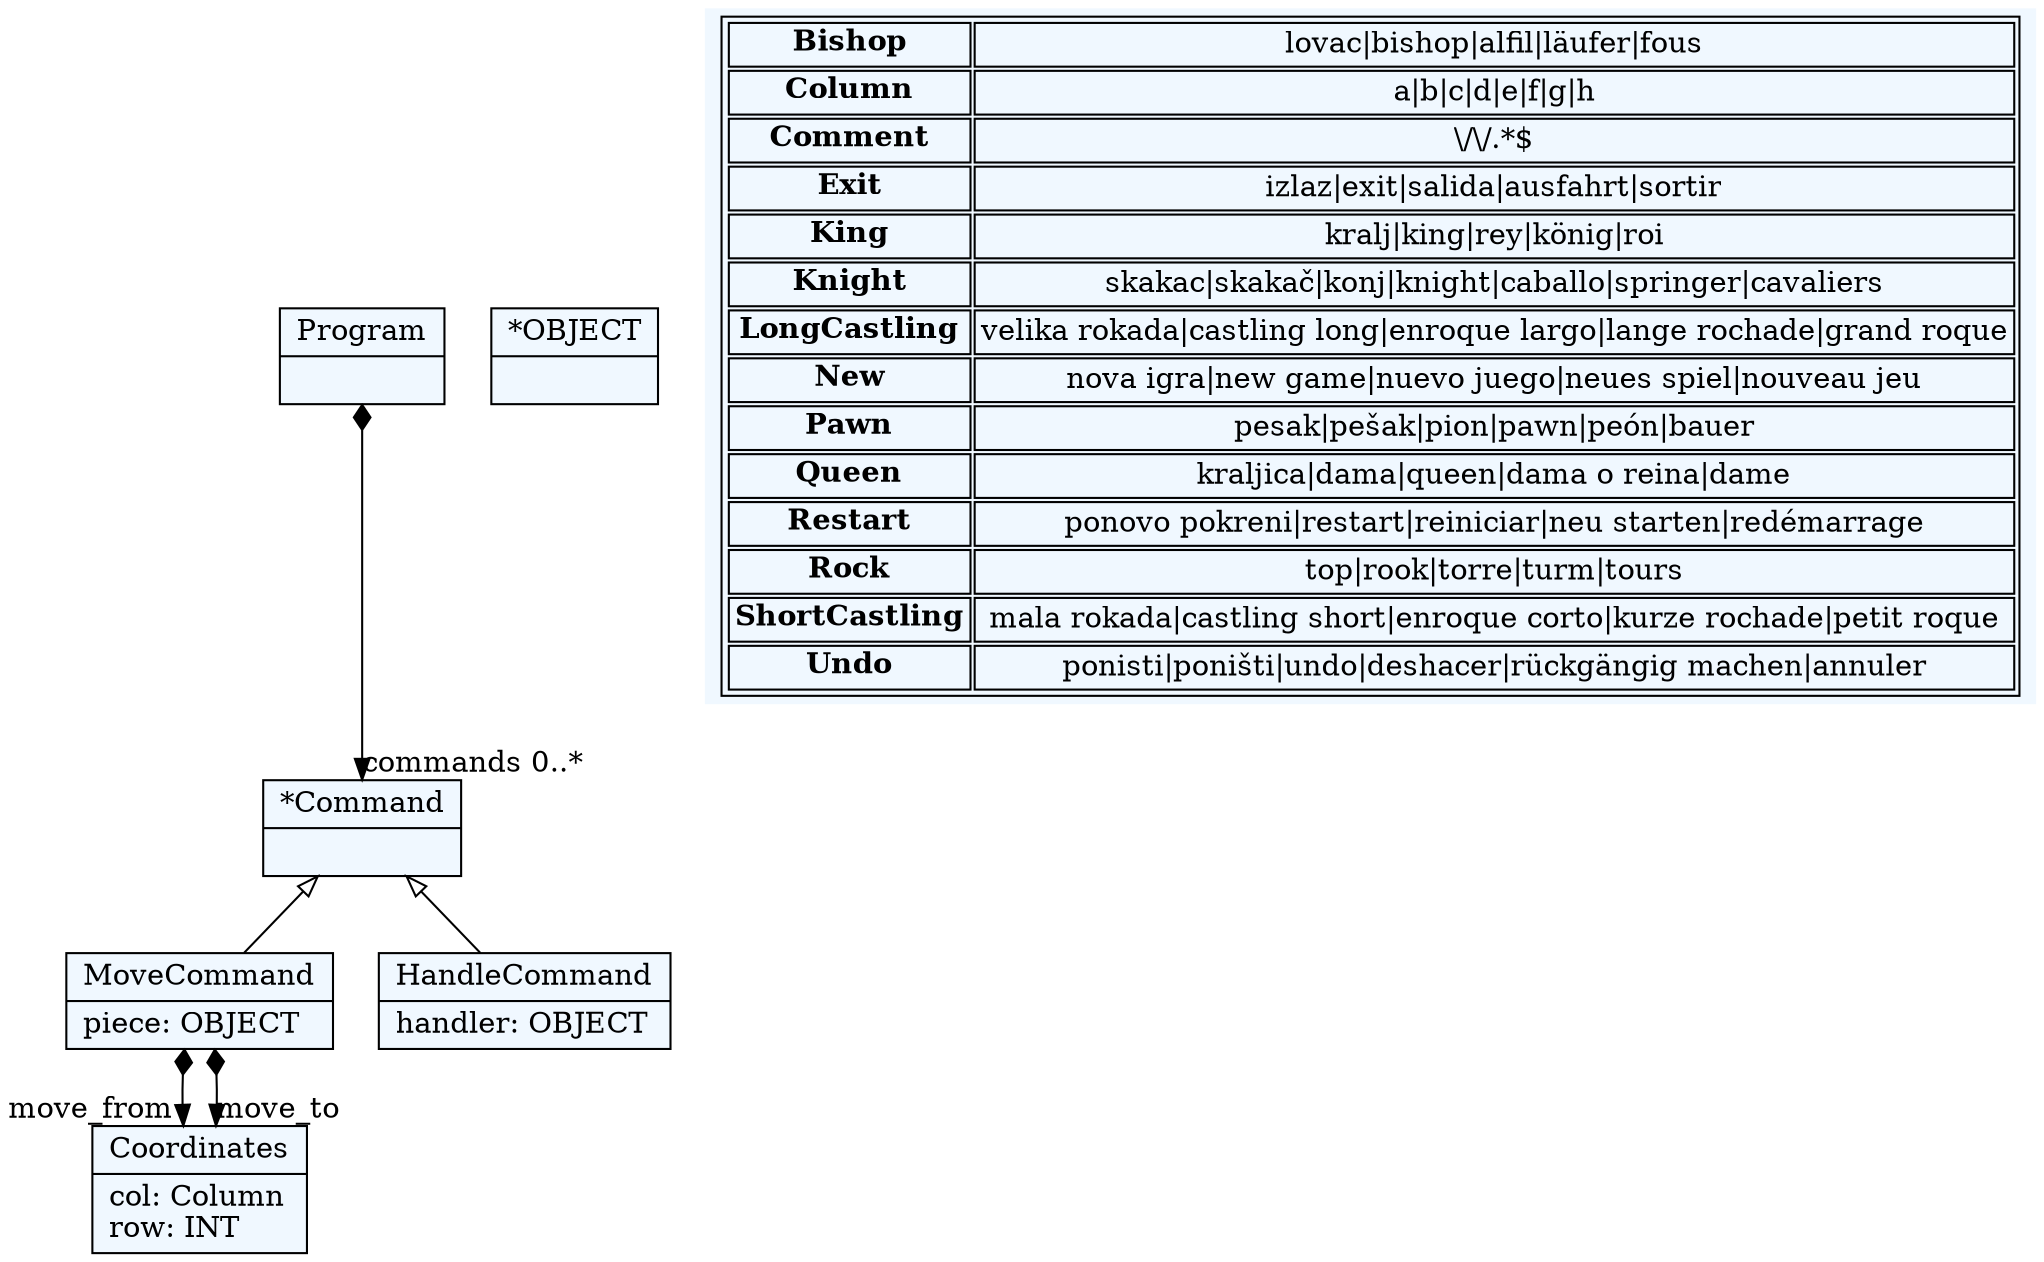 
    digraph textX {
    fontname = "Bitstream Vera Sans"
    fontsize = 8
    node[
        shape=record,
        style=filled,
        fillcolor=aliceblue
    ]
    nodesep = 0.3
    edge[dir=black,arrowtail=empty]


2408934884856[ label="{Program|}"]

2408934886744[ label="{*Command|}"]

2408934895240[ label="{MoveCommand|piece: OBJECT\l}"]

2408934910344[ label="{Coordinates|col: Column\lrow: INT\l}"]

2408934915064[ label="{HandleCommand|handler: OBJECT\l}"]



2408934884856 -> 2408934886744[arrowtail=diamond, dir=both, headlabel="commands 0..*"]
2408934886744 -> 2408934895240 [dir=back]
2408934886744 -> 2408934915064 [dir=back]
2408934899016[ label="{*OBJECT|}"]

2408934895240 -> 2408934910344[arrowtail=diamond, dir=both, headlabel="move_from "]
2408934895240 -> 2408934910344[arrowtail=diamond, dir=both, headlabel="move_to "]
2408934899016[ label="{*OBJECT|}"]

match_rules [ shape=plaintext, label=< <table>
	<tr>
		<td><b>Bishop</b></td><td>lovac|bishop|alfil|läufer|fous</td>
	</tr>
	<tr>
		<td><b>Column</b></td><td>a|b|c|d|e|f|g|h</td>
	</tr>
	<tr>
		<td><b>Comment</b></td><td>\/\/.*$</td>
	</tr>
	<tr>
		<td><b>Exit</b></td><td>izlaz|exit|salida|ausfahrt|sortir</td>
	</tr>
	<tr>
		<td><b>King</b></td><td>kralj|king|rey|könig|roi</td>
	</tr>
	<tr>
		<td><b>Knight</b></td><td>skakac|skakač|konj|knight|caballo|springer|cavaliers</td>
	</tr>
	<tr>
		<td><b>LongCastling</b></td><td>velika rokada|castling long|enroque largo|lange rochade|grand roque</td>
	</tr>
	<tr>
		<td><b>New</b></td><td>nova igra|new game|nuevo juego|neues spiel|nouveau jeu</td>
	</tr>
	<tr>
		<td><b>Pawn</b></td><td>pesak|pešak|pion|pawn|peón|bauer</td>
	</tr>
	<tr>
		<td><b>Queen</b></td><td>kraljica|dama|queen|dama o reina|dame</td>
	</tr>
	<tr>
		<td><b>Restart</b></td><td>ponovo pokreni|restart|reiniciar|neu starten|redémarrage</td>
	</tr>
	<tr>
		<td><b>Rock</b></td><td>top|rook|torre|turm|tours</td>
	</tr>
	<tr>
		<td><b>ShortCastling</b></td><td>mala rokada|castling short|enroque corto|kurze rochade|petit roque</td>
	</tr>
	<tr>
		<td><b>Undo</b></td><td>ponisti|poništi|undo|deshacer|rückgängig machen|annuler</td>
	</tr>
</table> >]


}
